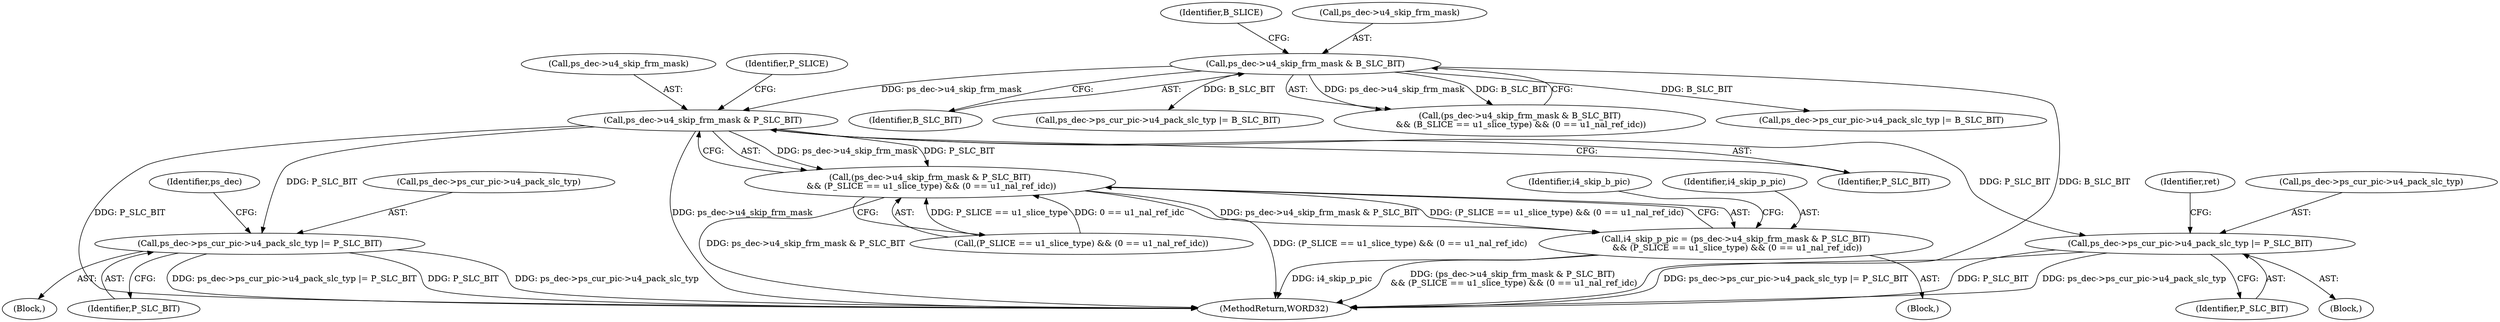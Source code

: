 digraph "0_Android_8b5fd8f24eba5dd19ab2f80ea11a9125aa882ae2@pointer" {
"1001829" [label="(Call,ps_dec->u4_skip_frm_mask & P_SLC_BIT)"];
"1001814" [label="(Call,ps_dec->u4_skip_frm_mask & B_SLC_BIT)"];
"1001828" [label="(Call,(ps_dec->u4_skip_frm_mask & P_SLC_BIT)\n && (P_SLICE == u1_slice_type) && (0 == u1_nal_ref_idc))"];
"1001826" [label="(Call,i4_skip_p_pic = (ps_dec->u4_skip_frm_mask & P_SLC_BIT)\n && (P_SLICE == u1_slice_type) && (0 == u1_nal_ref_idc))"];
"1001861" [label="(Call,ps_dec->ps_cur_pic->u4_pack_slc_typ |= P_SLC_BIT)"];
"1002431" [label="(Call,ps_dec->ps_cur_pic->u4_pack_slc_typ |= P_SLC_BIT)"];
"1001833" [label="(Identifier,P_SLC_BIT)"];
"1001821" [label="(Identifier,B_SLICE)"];
"1001842" [label="(Identifier,i4_skip_b_pic)"];
"1002568" [label="(MethodReturn,WORD32)"];
"1001834" [label="(Call,(P_SLICE == u1_slice_type) && (0 == u1_nal_ref_idc))"];
"1001808" [label="(Block,)"];
"1001867" [label="(Identifier,P_SLC_BIT)"];
"1001818" [label="(Identifier,B_SLC_BIT)"];
"1001829" [label="(Call,ps_dec->u4_skip_frm_mask & P_SLC_BIT)"];
"1001828" [label="(Call,(ps_dec->u4_skip_frm_mask & P_SLC_BIT)\n && (P_SLICE == u1_slice_type) && (0 == u1_nal_ref_idc))"];
"1001844" [label="(Call,ps_dec->ps_cur_pic->u4_pack_slc_typ |= B_SLC_BIT)"];
"1002439" [label="(Identifier,ret)"];
"1001861" [label="(Call,ps_dec->ps_cur_pic->u4_pack_slc_typ |= P_SLC_BIT)"];
"1002432" [label="(Call,ps_dec->ps_cur_pic->u4_pack_slc_typ)"];
"1001814" [label="(Call,ps_dec->u4_skip_frm_mask & B_SLC_BIT)"];
"1002437" [label="(Identifier,P_SLC_BIT)"];
"1001830" [label="(Call,ps_dec->u4_skip_frm_mask)"];
"1001862" [label="(Call,ps_dec->ps_cur_pic->u4_pack_slc_typ)"];
"1001870" [label="(Identifier,ps_dec)"];
"1001813" [label="(Call,(ps_dec->u4_skip_frm_mask & B_SLC_BIT)\n && (B_SLICE == u1_slice_type) && (0 == u1_nal_ref_idc))"];
"1001815" [label="(Call,ps_dec->u4_skip_frm_mask)"];
"1001827" [label="(Identifier,i4_skip_p_pic)"];
"1002430" [label="(Block,)"];
"1001826" [label="(Call,i4_skip_p_pic = (ps_dec->u4_skip_frm_mask & P_SLC_BIT)\n && (P_SLICE == u1_slice_type) && (0 == u1_nal_ref_idc))"];
"1002465" [label="(Call,ps_dec->ps_cur_pic->u4_pack_slc_typ |= B_SLC_BIT)"];
"1001860" [label="(Block,)"];
"1002431" [label="(Call,ps_dec->ps_cur_pic->u4_pack_slc_typ |= P_SLC_BIT)"];
"1001836" [label="(Identifier,P_SLICE)"];
"1001829" -> "1001828"  [label="AST: "];
"1001829" -> "1001833"  [label="CFG: "];
"1001830" -> "1001829"  [label="AST: "];
"1001833" -> "1001829"  [label="AST: "];
"1001836" -> "1001829"  [label="CFG: "];
"1001828" -> "1001829"  [label="CFG: "];
"1001829" -> "1002568"  [label="DDG: ps_dec->u4_skip_frm_mask"];
"1001829" -> "1002568"  [label="DDG: P_SLC_BIT"];
"1001829" -> "1001828"  [label="DDG: ps_dec->u4_skip_frm_mask"];
"1001829" -> "1001828"  [label="DDG: P_SLC_BIT"];
"1001814" -> "1001829"  [label="DDG: ps_dec->u4_skip_frm_mask"];
"1001829" -> "1001861"  [label="DDG: P_SLC_BIT"];
"1001829" -> "1002431"  [label="DDG: P_SLC_BIT"];
"1001814" -> "1001813"  [label="AST: "];
"1001814" -> "1001818"  [label="CFG: "];
"1001815" -> "1001814"  [label="AST: "];
"1001818" -> "1001814"  [label="AST: "];
"1001821" -> "1001814"  [label="CFG: "];
"1001813" -> "1001814"  [label="CFG: "];
"1001814" -> "1002568"  [label="DDG: B_SLC_BIT"];
"1001814" -> "1001813"  [label="DDG: ps_dec->u4_skip_frm_mask"];
"1001814" -> "1001813"  [label="DDG: B_SLC_BIT"];
"1001814" -> "1001844"  [label="DDG: B_SLC_BIT"];
"1001814" -> "1002465"  [label="DDG: B_SLC_BIT"];
"1001828" -> "1001826"  [label="AST: "];
"1001828" -> "1001834"  [label="CFG: "];
"1001834" -> "1001828"  [label="AST: "];
"1001826" -> "1001828"  [label="CFG: "];
"1001828" -> "1002568"  [label="DDG: ps_dec->u4_skip_frm_mask & P_SLC_BIT"];
"1001828" -> "1002568"  [label="DDG: (P_SLICE == u1_slice_type) && (0 == u1_nal_ref_idc)"];
"1001828" -> "1001826"  [label="DDG: ps_dec->u4_skip_frm_mask & P_SLC_BIT"];
"1001828" -> "1001826"  [label="DDG: (P_SLICE == u1_slice_type) && (0 == u1_nal_ref_idc)"];
"1001834" -> "1001828"  [label="DDG: P_SLICE == u1_slice_type"];
"1001834" -> "1001828"  [label="DDG: 0 == u1_nal_ref_idc"];
"1001826" -> "1001808"  [label="AST: "];
"1001827" -> "1001826"  [label="AST: "];
"1001842" -> "1001826"  [label="CFG: "];
"1001826" -> "1002568"  [label="DDG: (ps_dec->u4_skip_frm_mask & P_SLC_BIT)\n && (P_SLICE == u1_slice_type) && (0 == u1_nal_ref_idc)"];
"1001826" -> "1002568"  [label="DDG: i4_skip_p_pic"];
"1001861" -> "1001860"  [label="AST: "];
"1001861" -> "1001867"  [label="CFG: "];
"1001862" -> "1001861"  [label="AST: "];
"1001867" -> "1001861"  [label="AST: "];
"1001870" -> "1001861"  [label="CFG: "];
"1001861" -> "1002568"  [label="DDG: ps_dec->ps_cur_pic->u4_pack_slc_typ"];
"1001861" -> "1002568"  [label="DDG: ps_dec->ps_cur_pic->u4_pack_slc_typ |= P_SLC_BIT"];
"1001861" -> "1002568"  [label="DDG: P_SLC_BIT"];
"1002431" -> "1002430"  [label="AST: "];
"1002431" -> "1002437"  [label="CFG: "];
"1002432" -> "1002431"  [label="AST: "];
"1002437" -> "1002431"  [label="AST: "];
"1002439" -> "1002431"  [label="CFG: "];
"1002431" -> "1002568"  [label="DDG: ps_dec->ps_cur_pic->u4_pack_slc_typ"];
"1002431" -> "1002568"  [label="DDG: ps_dec->ps_cur_pic->u4_pack_slc_typ |= P_SLC_BIT"];
"1002431" -> "1002568"  [label="DDG: P_SLC_BIT"];
}
